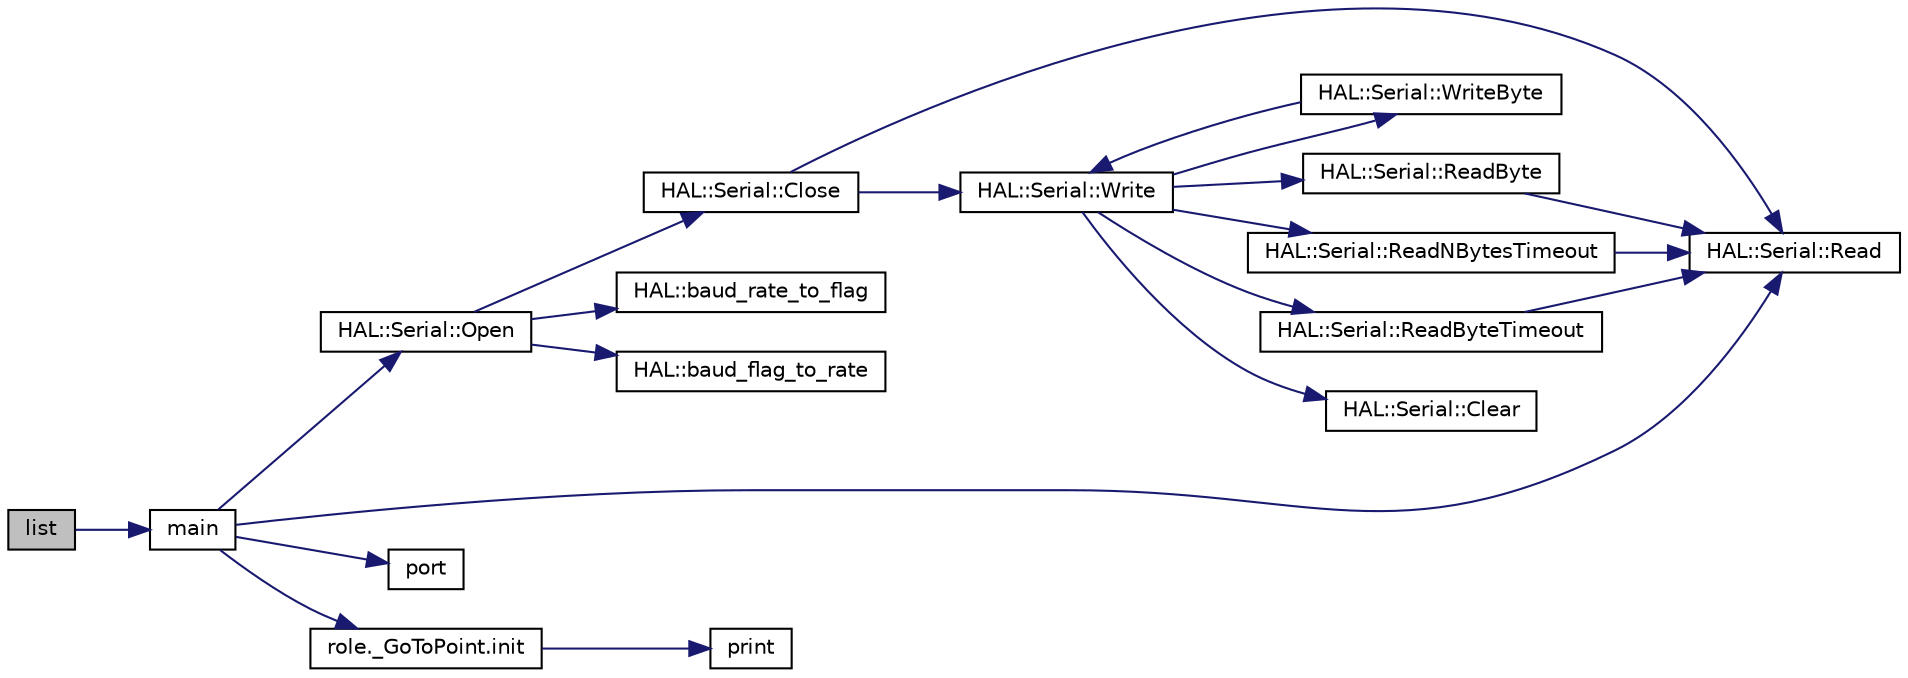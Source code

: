 digraph "list"
{
 // INTERACTIVE_SVG=YES
  edge [fontname="Helvetica",fontsize="10",labelfontname="Helvetica",labelfontsize="10"];
  node [fontname="Helvetica",fontsize="10",shape=record];
  rankdir="LR";
  Node1 [label="list",height=0.2,width=0.4,color="black", fillcolor="grey75", style="filled", fontcolor="black"];
  Node1 -> Node2 [color="midnightblue",fontsize="10",style="solid",fontname="Helvetica"];
  Node2 [label="main",height=0.2,width=0.4,color="black", fillcolor="white", style="filled",URL="$d7/dc1/bot__data_8cpp.html#a3c04138a5bfe5d72780bb7e82a18e627"];
  Node2 -> Node3 [color="midnightblue",fontsize="10",style="solid",fontname="Helvetica"];
  Node3 [label="HAL::Serial::Open",height=0.2,width=0.4,color="black", fillcolor="white", style="filled",URL="$d5/da7/class_h_a_l_1_1_serial.html#a60be93a8907d62b779bd37a434efbcdf"];
  Node3 -> Node4 [color="midnightblue",fontsize="10",style="solid",fontname="Helvetica"];
  Node4 [label="HAL::Serial::Close",height=0.2,width=0.4,color="black", fillcolor="white", style="filled",URL="$d5/da7/class_h_a_l_1_1_serial.html#ae1f308b294125c9ba16b97464d741241"];
  Node4 -> Node5 [color="midnightblue",fontsize="10",style="solid",fontname="Helvetica"];
  Node5 [label="HAL::Serial::Read",height=0.2,width=0.4,color="black", fillcolor="white", style="filled",URL="$d5/da7/class_h_a_l_1_1_serial.html#ab1577ef47416f180dc8ae9a182305339"];
  Node4 -> Node6 [color="midnightblue",fontsize="10",style="solid",fontname="Helvetica"];
  Node6 [label="HAL::Serial::Write",height=0.2,width=0.4,color="black", fillcolor="white", style="filled",URL="$d5/da7/class_h_a_l_1_1_serial.html#a6376a54bd334059b716c8b23c2dc702f"];
  Node6 -> Node7 [color="midnightblue",fontsize="10",style="solid",fontname="Helvetica"];
  Node7 [label="HAL::Serial::WriteByte",height=0.2,width=0.4,color="black", fillcolor="white", style="filled",URL="$d5/da7/class_h_a_l_1_1_serial.html#ad440179230582a6e7d119e09a203a817"];
  Node7 -> Node6 [color="midnightblue",fontsize="10",style="solid",fontname="Helvetica"];
  Node6 -> Node8 [color="midnightblue",fontsize="10",style="solid",fontname="Helvetica"];
  Node8 [label="HAL::Serial::ReadByte",height=0.2,width=0.4,color="black", fillcolor="white", style="filled",URL="$d5/da7/class_h_a_l_1_1_serial.html#af2e5338e44464da88284e896fe55a050"];
  Node8 -> Node5 [color="midnightblue",fontsize="10",style="solid",fontname="Helvetica"];
  Node6 -> Node9 [color="midnightblue",fontsize="10",style="solid",fontname="Helvetica"];
  Node9 [label="HAL::Serial::ReadNBytesTimeout",height=0.2,width=0.4,color="black", fillcolor="white", style="filled",URL="$d5/da7/class_h_a_l_1_1_serial.html#a5a4e70249b711316c25fd87047caa158"];
  Node9 -> Node5 [color="midnightblue",fontsize="10",style="solid",fontname="Helvetica"];
  Node6 -> Node10 [color="midnightblue",fontsize="10",style="solid",fontname="Helvetica"];
  Node10 [label="HAL::Serial::ReadByteTimeout",height=0.2,width=0.4,color="black", fillcolor="white", style="filled",URL="$d5/da7/class_h_a_l_1_1_serial.html#a2dc9e61cbe107b6761b6ca768c3f861f"];
  Node10 -> Node5 [color="midnightblue",fontsize="10",style="solid",fontname="Helvetica"];
  Node6 -> Node11 [color="midnightblue",fontsize="10",style="solid",fontname="Helvetica"];
  Node11 [label="HAL::Serial::Clear",height=0.2,width=0.4,color="black", fillcolor="white", style="filled",URL="$d5/da7/class_h_a_l_1_1_serial.html#af21e0e5228a30f6bfececd51f5fa502a"];
  Node3 -> Node12 [color="midnightblue",fontsize="10",style="solid",fontname="Helvetica"];
  Node12 [label="HAL::baud_rate_to_flag",height=0.2,width=0.4,color="black", fillcolor="white", style="filled",URL="$df/da1/namespace_h_a_l.html#aeb185801efffc7cb2973e693dcbda4eb"];
  Node3 -> Node13 [color="midnightblue",fontsize="10",style="solid",fontname="Helvetica"];
  Node13 [label="HAL::baud_flag_to_rate",height=0.2,width=0.4,color="black", fillcolor="white", style="filled",URL="$df/da1/namespace_h_a_l.html#a7abbf7c73b642420ec96c8f616c06e82"];
  Node2 -> Node14 [color="midnightblue",fontsize="10",style="solid",fontname="Helvetica"];
  Node14 [label="port",height=0.2,width=0.4,color="black", fillcolor="white", style="filled",URL="$d7/dc1/bot__data_8cpp.html#a6aef63a95b7e102edeaeec90790523bd"];
  Node2 -> Node15 [color="midnightblue",fontsize="10",style="solid",fontname="Helvetica"];
  Node15 [label="role._GoToPoint.init",height=0.2,width=0.4,color="black", fillcolor="white", style="filled",URL="$d8/d2d/namespacerole_1_1___go_to_point.html#acd26dac0b181365494930d91d624cd76"];
  Node15 -> Node16 [color="midnightblue",fontsize="10",style="solid",fontname="Helvetica"];
  Node16 [label="print",height=0.2,width=0.4,color="black", fillcolor="white", style="filled",URL="$dc/ddd/node__class_8cpp.html#abc62c9d234b4194b3886013a7dbd1232"];
  Node2 -> Node5 [color="midnightblue",fontsize="10",style="solid",fontname="Helvetica"];
}
